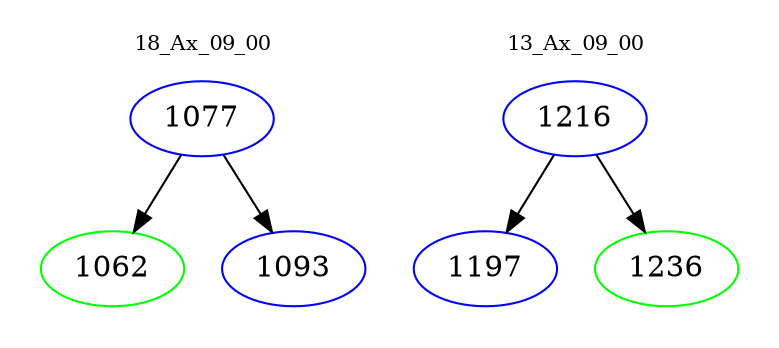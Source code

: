 digraph{
subgraph cluster_0 {
color = white
label = "18_Ax_09_00";
fontsize=10;
T0_1077 [label="1077", color="blue"]
T0_1077 -> T0_1062 [color="black"]
T0_1062 [label="1062", color="green"]
T0_1077 -> T0_1093 [color="black"]
T0_1093 [label="1093", color="blue"]
}
subgraph cluster_1 {
color = white
label = "13_Ax_09_00";
fontsize=10;
T1_1216 [label="1216", color="blue"]
T1_1216 -> T1_1197 [color="black"]
T1_1197 [label="1197", color="blue"]
T1_1216 -> T1_1236 [color="black"]
T1_1236 [label="1236", color="green"]
}
}
